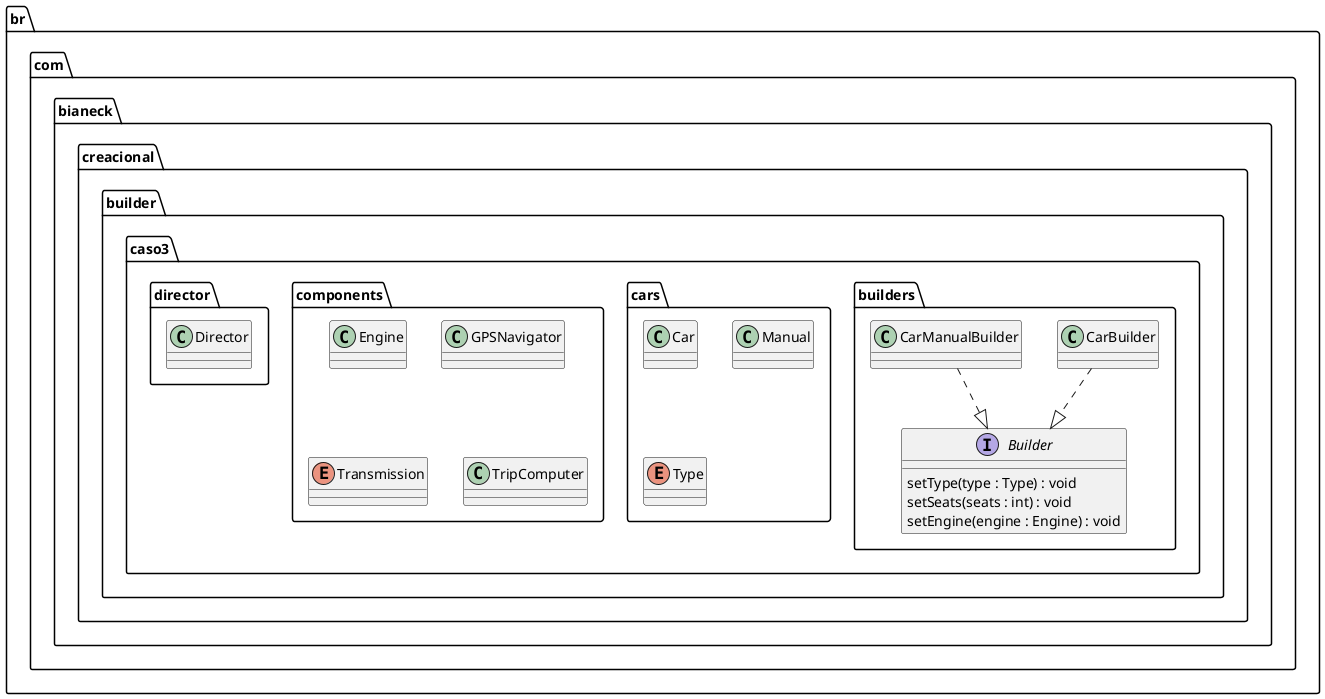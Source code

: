 @startuml
package br.com.bianeck.creacional.builder.caso3 {
package br.com.bianeck.creacional.builder.caso3.builders {
    interface Builder{
        setType(type : Type) : void
        setSeats(seats : int) : void
        setEngine(engine : Engine) : void
    }

    class CarBuilder{
    }

    class CarManualBuilder{
    }

}
package br.com.bianeck.creacional.builder.caso3.cars {
    class Car{
    }
    class Manual{
    }
    enum Type {
    }
}
package br.com.bianeck.creacional.builder.caso3.components {
    class Engine{
    }
    class GPSNavigator{
    }
    enum Transmission{
    }
    class TripComputer{
    }
}
package br.com.bianeck.creacional.builder.caso3.director {
    class Director {
    }
}
}

CarBuilder ..|> Builder
CarManualBuilder ..|> Builder
@enduml